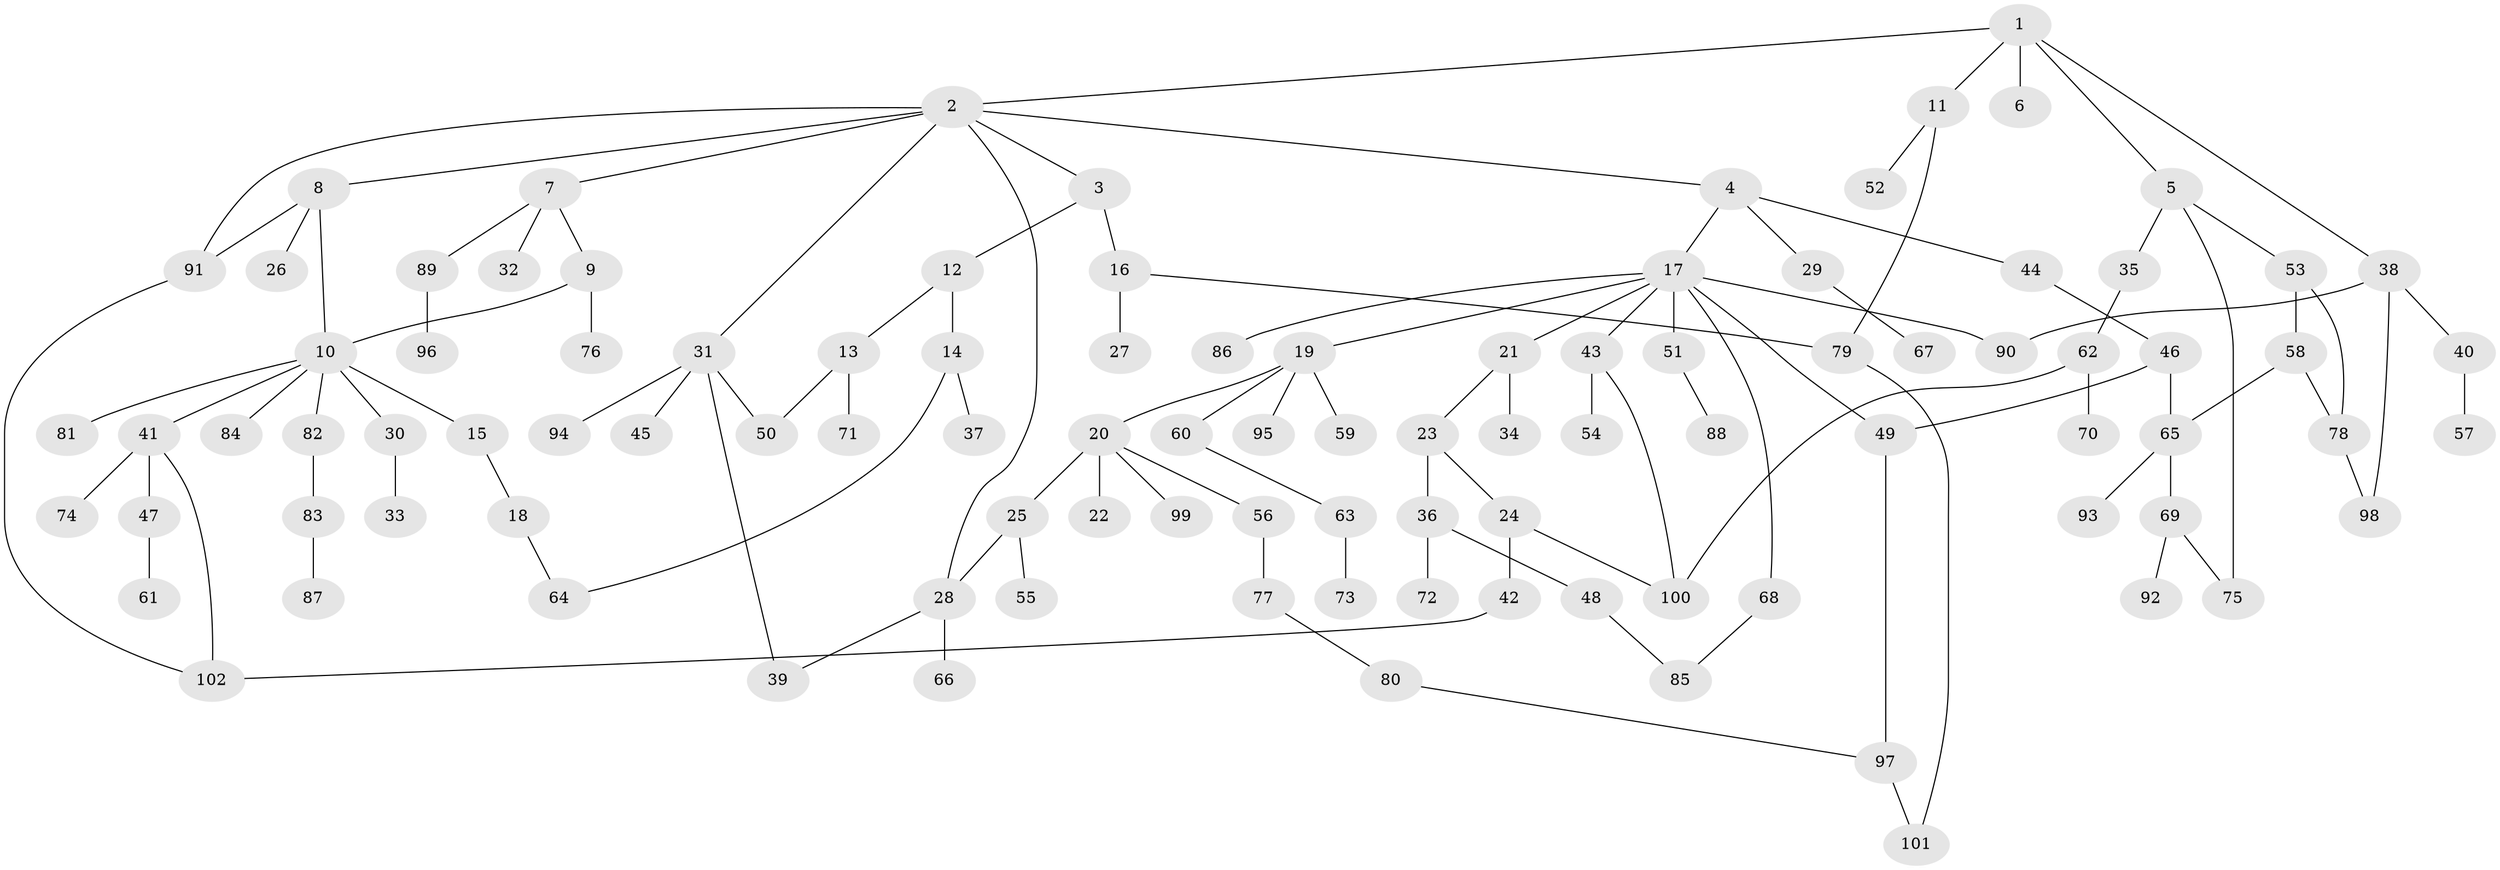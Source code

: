 // Generated by graph-tools (version 1.1) at 2025/34/03/09/25 02:34:23]
// undirected, 102 vertices, 121 edges
graph export_dot {
graph [start="1"]
  node [color=gray90,style=filled];
  1;
  2;
  3;
  4;
  5;
  6;
  7;
  8;
  9;
  10;
  11;
  12;
  13;
  14;
  15;
  16;
  17;
  18;
  19;
  20;
  21;
  22;
  23;
  24;
  25;
  26;
  27;
  28;
  29;
  30;
  31;
  32;
  33;
  34;
  35;
  36;
  37;
  38;
  39;
  40;
  41;
  42;
  43;
  44;
  45;
  46;
  47;
  48;
  49;
  50;
  51;
  52;
  53;
  54;
  55;
  56;
  57;
  58;
  59;
  60;
  61;
  62;
  63;
  64;
  65;
  66;
  67;
  68;
  69;
  70;
  71;
  72;
  73;
  74;
  75;
  76;
  77;
  78;
  79;
  80;
  81;
  82;
  83;
  84;
  85;
  86;
  87;
  88;
  89;
  90;
  91;
  92;
  93;
  94;
  95;
  96;
  97;
  98;
  99;
  100;
  101;
  102;
  1 -- 2;
  1 -- 5;
  1 -- 6;
  1 -- 11;
  1 -- 38;
  2 -- 3;
  2 -- 4;
  2 -- 7;
  2 -- 8;
  2 -- 28;
  2 -- 31;
  2 -- 91;
  3 -- 12;
  3 -- 16;
  4 -- 17;
  4 -- 29;
  4 -- 44;
  5 -- 35;
  5 -- 53;
  5 -- 75;
  7 -- 9;
  7 -- 32;
  7 -- 89;
  8 -- 10;
  8 -- 26;
  8 -- 91;
  9 -- 76;
  9 -- 10;
  10 -- 15;
  10 -- 30;
  10 -- 41;
  10 -- 81;
  10 -- 82;
  10 -- 84;
  11 -- 52;
  11 -- 79;
  12 -- 13;
  12 -- 14;
  13 -- 71;
  13 -- 50;
  14 -- 37;
  14 -- 64;
  15 -- 18;
  16 -- 27;
  16 -- 79;
  17 -- 19;
  17 -- 21;
  17 -- 43;
  17 -- 49;
  17 -- 51;
  17 -- 68;
  17 -- 86;
  17 -- 90;
  18 -- 64;
  19 -- 20;
  19 -- 59;
  19 -- 60;
  19 -- 95;
  20 -- 22;
  20 -- 25;
  20 -- 56;
  20 -- 99;
  21 -- 23;
  21 -- 34;
  23 -- 24;
  23 -- 36;
  24 -- 42;
  24 -- 100;
  25 -- 55;
  25 -- 28;
  28 -- 66;
  28 -- 39;
  29 -- 67;
  30 -- 33;
  31 -- 39;
  31 -- 45;
  31 -- 50;
  31 -- 94;
  35 -- 62;
  36 -- 48;
  36 -- 72;
  38 -- 40;
  38 -- 90;
  38 -- 98;
  40 -- 57;
  41 -- 47;
  41 -- 74;
  41 -- 102;
  42 -- 102;
  43 -- 54;
  43 -- 100;
  44 -- 46;
  46 -- 65;
  46 -- 49;
  47 -- 61;
  48 -- 85;
  49 -- 97;
  51 -- 88;
  53 -- 58;
  53 -- 78;
  56 -- 77;
  58 -- 78;
  58 -- 65;
  60 -- 63;
  62 -- 70;
  62 -- 100;
  63 -- 73;
  65 -- 69;
  65 -- 93;
  68 -- 85;
  69 -- 75;
  69 -- 92;
  77 -- 80;
  78 -- 98;
  79 -- 101;
  80 -- 97;
  82 -- 83;
  83 -- 87;
  89 -- 96;
  91 -- 102;
  97 -- 101;
}
